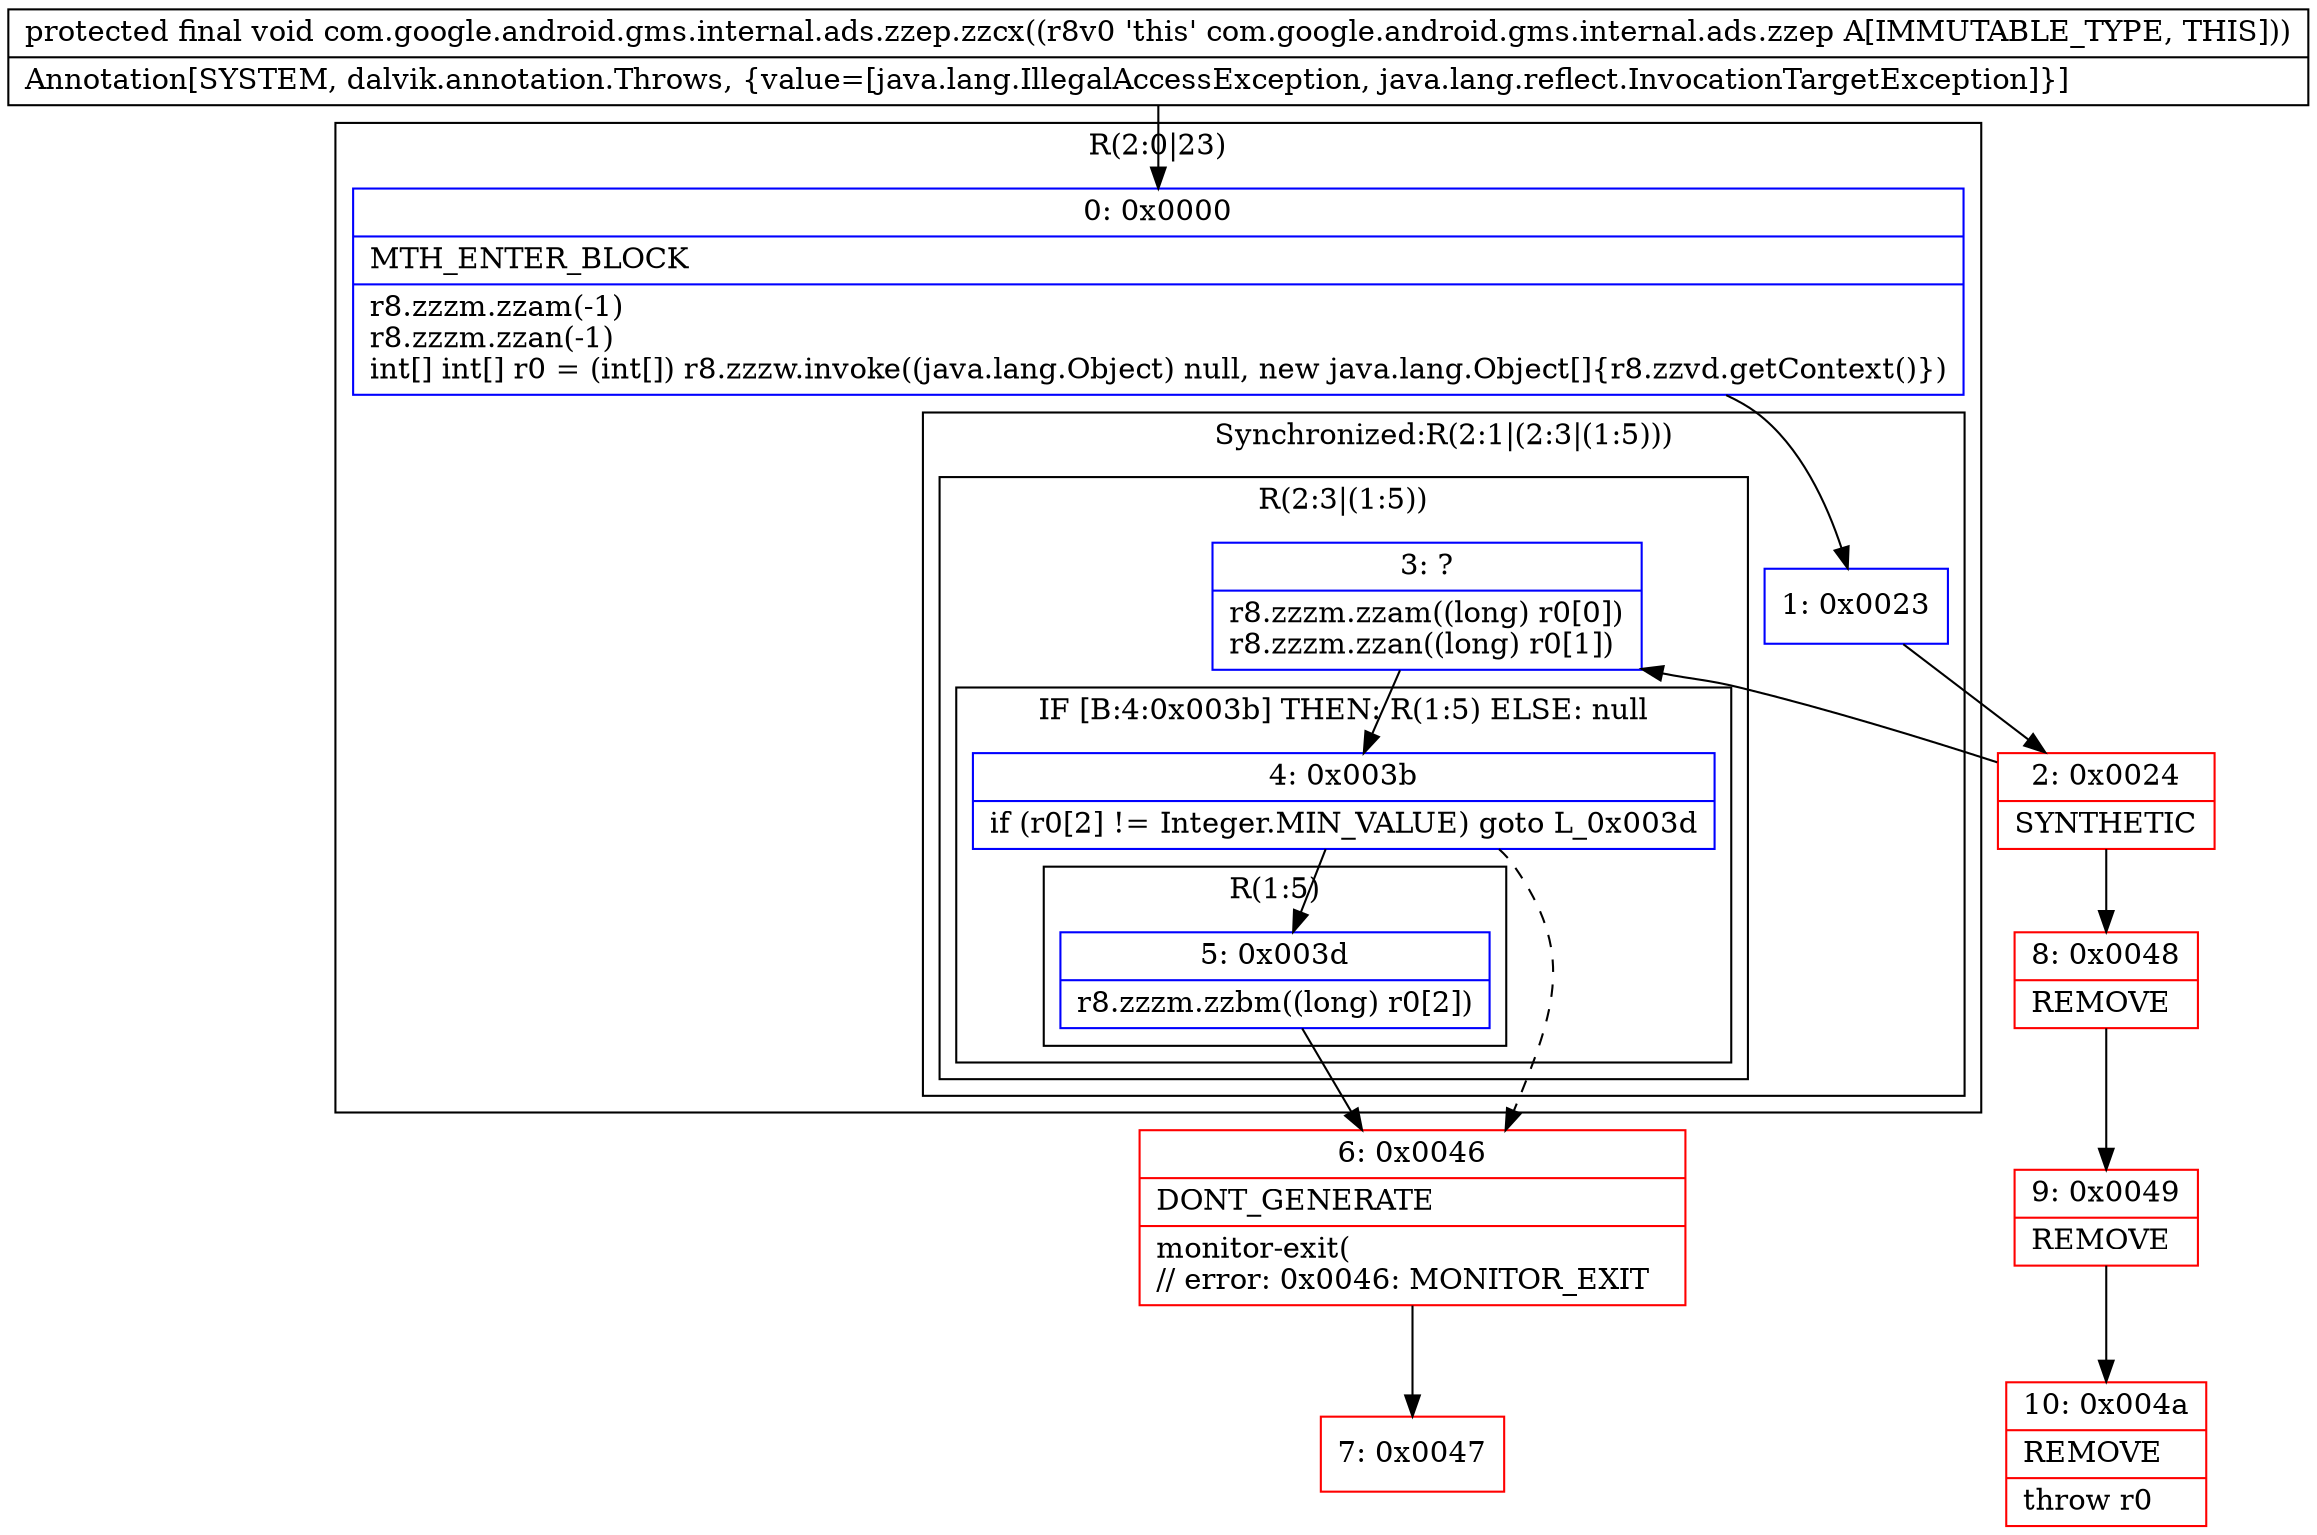 digraph "CFG forcom.google.android.gms.internal.ads.zzep.zzcx()V" {
subgraph cluster_Region_627347754 {
label = "R(2:0|23)";
node [shape=record,color=blue];
Node_0 [shape=record,label="{0\:\ 0x0000|MTH_ENTER_BLOCK\l|r8.zzzm.zzam(\-1)\lr8.zzzm.zzan(\-1)\lint[] int[] r0 = (int[]) r8.zzzw.invoke((java.lang.Object) null, new java.lang.Object[]\{r8.zzvd.getContext()\})\l}"];
subgraph cluster_SynchronizedRegion_2015560601 {
label = "Synchronized:R(2:1|(2:3|(1:5)))";
node [shape=record,color=blue];
Node_1 [shape=record,label="{1\:\ 0x0023}"];
subgraph cluster_Region_654827528 {
label = "R(2:3|(1:5))";
node [shape=record,color=blue];
Node_3 [shape=record,label="{3\:\ ?|r8.zzzm.zzam((long) r0[0])\lr8.zzzm.zzan((long) r0[1])\l}"];
subgraph cluster_IfRegion_1797737402 {
label = "IF [B:4:0x003b] THEN: R(1:5) ELSE: null";
node [shape=record,color=blue];
Node_4 [shape=record,label="{4\:\ 0x003b|if (r0[2] != Integer.MIN_VALUE) goto L_0x003d\l}"];
subgraph cluster_Region_1632671991 {
label = "R(1:5)";
node [shape=record,color=blue];
Node_5 [shape=record,label="{5\:\ 0x003d|r8.zzzm.zzbm((long) r0[2])\l}"];
}
}
}
}
}
Node_2 [shape=record,color=red,label="{2\:\ 0x0024|SYNTHETIC\l}"];
Node_6 [shape=record,color=red,label="{6\:\ 0x0046|DONT_GENERATE\l|monitor\-exit(\l\/\/ error: 0x0046: MONITOR_EXIT  \l}"];
Node_7 [shape=record,color=red,label="{7\:\ 0x0047}"];
Node_8 [shape=record,color=red,label="{8\:\ 0x0048|REMOVE\l}"];
Node_9 [shape=record,color=red,label="{9\:\ 0x0049|REMOVE\l}"];
Node_10 [shape=record,color=red,label="{10\:\ 0x004a|REMOVE\l|throw r0\l}"];
MethodNode[shape=record,label="{protected final void com.google.android.gms.internal.ads.zzep.zzcx((r8v0 'this' com.google.android.gms.internal.ads.zzep A[IMMUTABLE_TYPE, THIS]))  | Annotation[SYSTEM, dalvik.annotation.Throws, \{value=[java.lang.IllegalAccessException, java.lang.reflect.InvocationTargetException]\}]\l}"];
MethodNode -> Node_0;
Node_0 -> Node_1;
Node_1 -> Node_2;
Node_3 -> Node_4;
Node_4 -> Node_5;
Node_4 -> Node_6[style=dashed];
Node_5 -> Node_6;
Node_2 -> Node_3;
Node_2 -> Node_8;
Node_6 -> Node_7;
Node_8 -> Node_9;
Node_9 -> Node_10;
}

